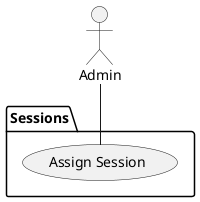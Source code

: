 @startuml Assign Session
actor :Admin:

package "Sessions" {
  (Assign Session) as Assign
}
Admin -- Assign
@enduml

# Participating Actors

- Admin

# Preconditions

- The Admin is authenticated

# Flow of Events

1. The Admin clicks edit on an "Assign Session" button
2. The Admin selects a Mentor to assign
3. The Admin clicks a "Save" button
4. The Mentor is notified of the assignment

@startuml Assign Session Object Model
class AssignSession <<control>> {}
class AssignSessionForm <<boundary>> {
  startTime: DateTimeOffset
}
AssignSession --> AssignSessionForm
AssignSession --> Session: Creates >
AssignSessionForm --> "+ mentor" Mentor
@enduml